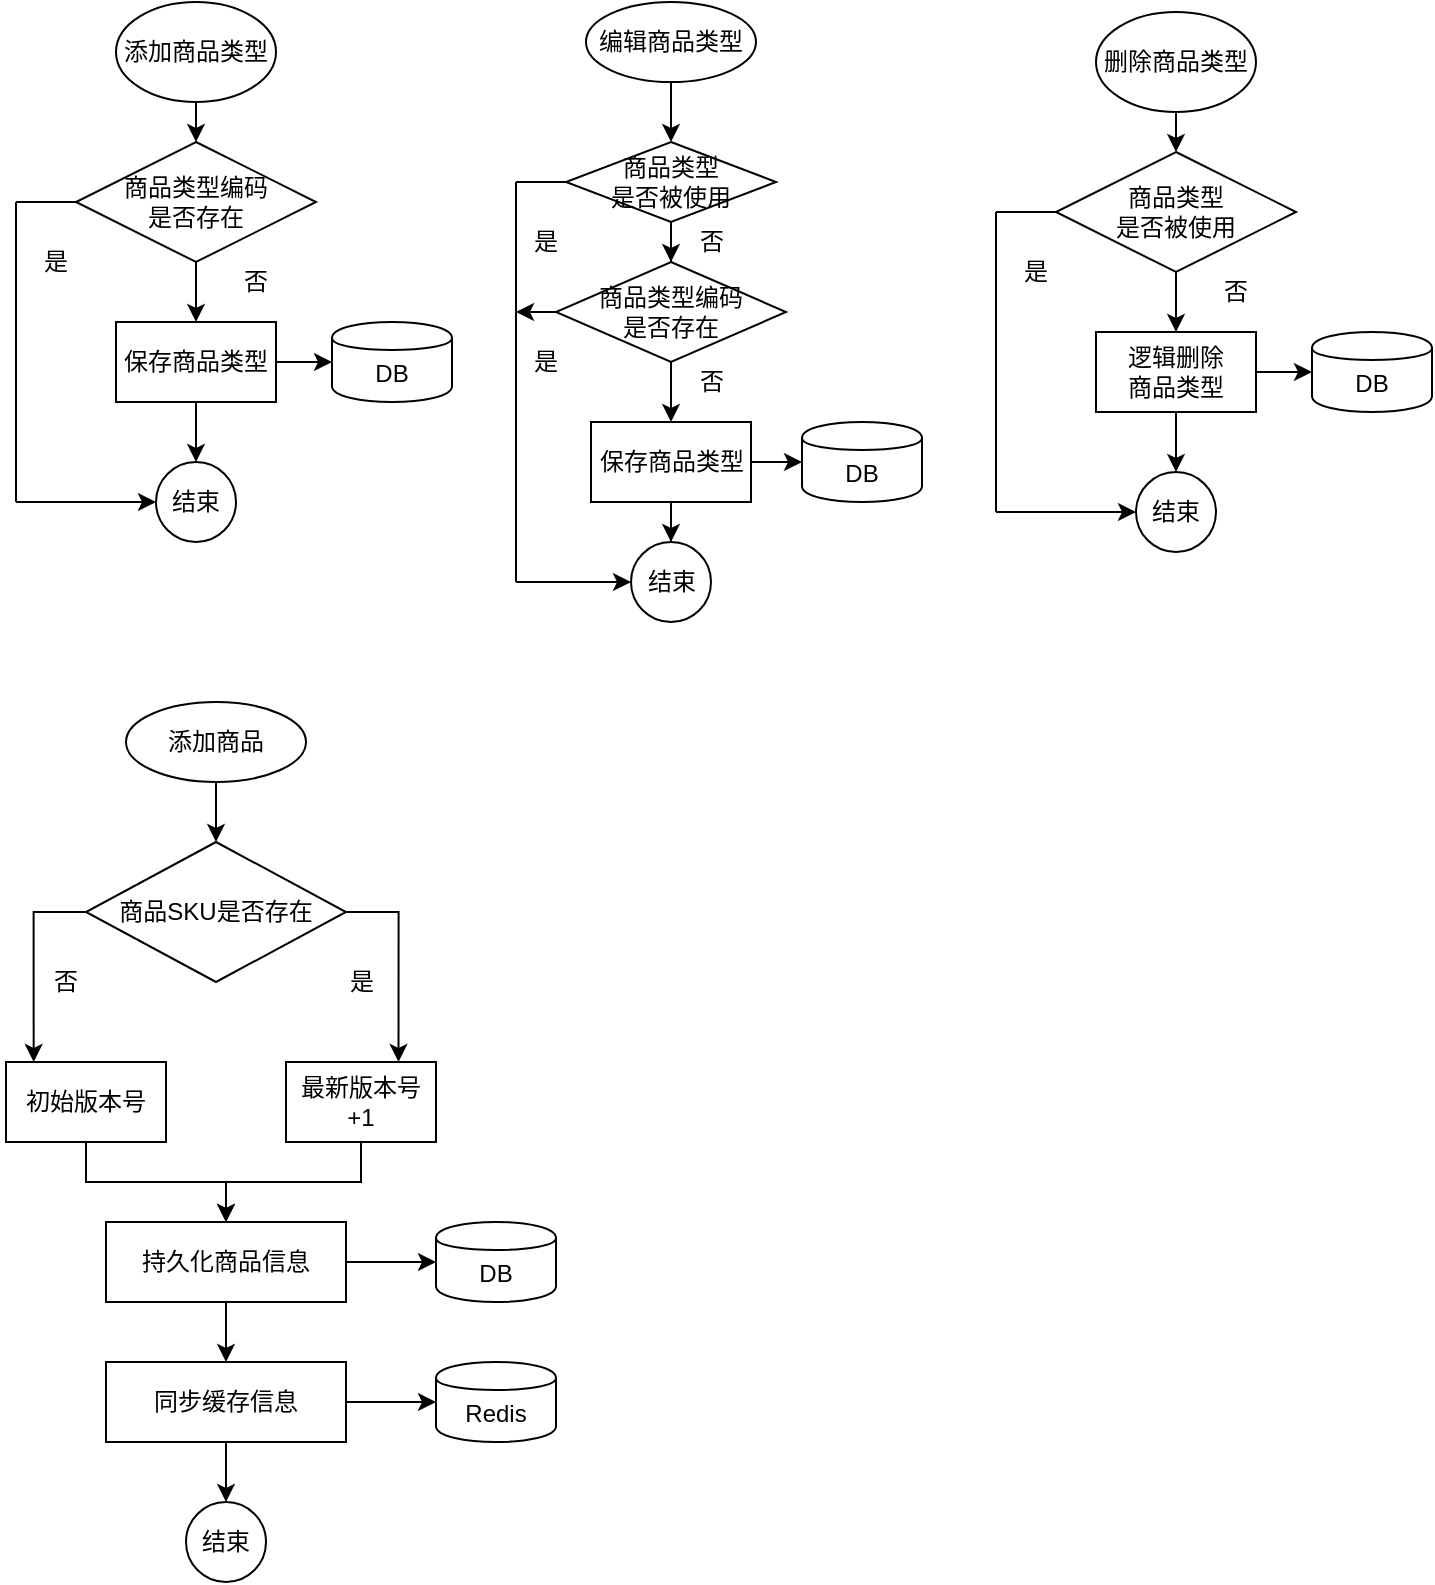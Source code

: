 <mxfile version="12.4.3" type="github" pages="1">
  <diagram id="3cYB_InZ-CpuRBHMG3al" name="Page-1">
    <mxGraphModel dx="868" dy="487" grid="1" gridSize="10" guides="1" tooltips="1" connect="1" arrows="1" fold="1" page="1" pageScale="1" pageWidth="827" pageHeight="1169" math="0" shadow="0">
      <root>
        <mxCell id="0"/>
        <mxCell id="1" parent="0"/>
        <mxCell id="PQt3_hAn9UpPP6wbzQMd-16" style="edgeStyle=orthogonalEdgeStyle;rounded=0;orthogonalLoop=1;jettySize=auto;html=1;entryX=0.5;entryY=0;entryDx=0;entryDy=0;" edge="1" parent="1" source="PQt3_hAn9UpPP6wbzQMd-3" target="PQt3_hAn9UpPP6wbzQMd-7">
          <mxGeometry relative="1" as="geometry"/>
        </mxCell>
        <mxCell id="PQt3_hAn9UpPP6wbzQMd-3" value="初始版本号" style="rounded=0;whiteSpace=wrap;html=1;" vertex="1" parent="1">
          <mxGeometry x="15" y="560" width="80" height="40" as="geometry"/>
        </mxCell>
        <mxCell id="PQt3_hAn9UpPP6wbzQMd-11" style="edgeStyle=orthogonalEdgeStyle;rounded=0;orthogonalLoop=1;jettySize=auto;html=1;exitX=0.5;exitY=1;exitDx=0;exitDy=0;entryX=0.5;entryY=0;entryDx=0;entryDy=0;" edge="1" parent="1" target="PQt3_hAn9UpPP6wbzQMd-5">
          <mxGeometry relative="1" as="geometry">
            <mxPoint x="120" y="420" as="sourcePoint"/>
          </mxGeometry>
        </mxCell>
        <mxCell id="PQt3_hAn9UpPP6wbzQMd-4" value="添加商品" style="ellipse;whiteSpace=wrap;html=1;" vertex="1" parent="1">
          <mxGeometry x="75" y="380" width="90" height="40" as="geometry"/>
        </mxCell>
        <mxCell id="PQt3_hAn9UpPP6wbzQMd-14" style="edgeStyle=orthogonalEdgeStyle;rounded=0;orthogonalLoop=1;jettySize=auto;html=1;exitX=0;exitY=0.5;exitDx=0;exitDy=0;entryX=0.173;entryY=0;entryDx=0;entryDy=0;entryPerimeter=0;" edge="1" parent="1" source="PQt3_hAn9UpPP6wbzQMd-5" target="PQt3_hAn9UpPP6wbzQMd-3">
          <mxGeometry relative="1" as="geometry"/>
        </mxCell>
        <mxCell id="PQt3_hAn9UpPP6wbzQMd-15" style="edgeStyle=orthogonalEdgeStyle;rounded=0;orthogonalLoop=1;jettySize=auto;html=1;exitX=1;exitY=0.5;exitDx=0;exitDy=0;entryX=0.75;entryY=0;entryDx=0;entryDy=0;" edge="1" parent="1" source="PQt3_hAn9UpPP6wbzQMd-5" target="PQt3_hAn9UpPP6wbzQMd-6">
          <mxGeometry relative="1" as="geometry"/>
        </mxCell>
        <mxCell id="PQt3_hAn9UpPP6wbzQMd-5" value="商品SKU是否存在" style="rhombus;whiteSpace=wrap;html=1;" vertex="1" parent="1">
          <mxGeometry x="55" y="450" width="130" height="70" as="geometry"/>
        </mxCell>
        <mxCell id="PQt3_hAn9UpPP6wbzQMd-17" style="edgeStyle=orthogonalEdgeStyle;rounded=0;orthogonalLoop=1;jettySize=auto;html=1;entryX=0.5;entryY=0;entryDx=0;entryDy=0;" edge="1" parent="1" source="PQt3_hAn9UpPP6wbzQMd-6" target="PQt3_hAn9UpPP6wbzQMd-7">
          <mxGeometry relative="1" as="geometry"/>
        </mxCell>
        <mxCell id="PQt3_hAn9UpPP6wbzQMd-6" value="最新版本号+1" style="rounded=0;whiteSpace=wrap;html=1;" vertex="1" parent="1">
          <mxGeometry x="155" y="560" width="75" height="40" as="geometry"/>
        </mxCell>
        <mxCell id="PQt3_hAn9UpPP6wbzQMd-20" style="edgeStyle=orthogonalEdgeStyle;rounded=0;orthogonalLoop=1;jettySize=auto;html=1;entryX=0;entryY=0.5;entryDx=0;entryDy=0;" edge="1" parent="1" source="PQt3_hAn9UpPP6wbzQMd-7" target="PQt3_hAn9UpPP6wbzQMd-18">
          <mxGeometry relative="1" as="geometry"/>
        </mxCell>
        <mxCell id="PQt3_hAn9UpPP6wbzQMd-22" style="edgeStyle=orthogonalEdgeStyle;rounded=0;orthogonalLoop=1;jettySize=auto;html=1;entryX=0.5;entryY=0;entryDx=0;entryDy=0;" edge="1" parent="1" source="PQt3_hAn9UpPP6wbzQMd-7" target="PQt3_hAn9UpPP6wbzQMd-8">
          <mxGeometry relative="1" as="geometry"/>
        </mxCell>
        <mxCell id="PQt3_hAn9UpPP6wbzQMd-7" value="持久化商品信息" style="rounded=0;whiteSpace=wrap;html=1;" vertex="1" parent="1">
          <mxGeometry x="65" y="640" width="120" height="40" as="geometry"/>
        </mxCell>
        <mxCell id="PQt3_hAn9UpPP6wbzQMd-21" style="edgeStyle=orthogonalEdgeStyle;rounded=0;orthogonalLoop=1;jettySize=auto;html=1;entryX=0;entryY=0.5;entryDx=0;entryDy=0;" edge="1" parent="1" source="PQt3_hAn9UpPP6wbzQMd-8" target="PQt3_hAn9UpPP6wbzQMd-19">
          <mxGeometry relative="1" as="geometry"/>
        </mxCell>
        <mxCell id="PQt3_hAn9UpPP6wbzQMd-23" style="edgeStyle=orthogonalEdgeStyle;rounded=0;orthogonalLoop=1;jettySize=auto;html=1;entryX=0.5;entryY=0;entryDx=0;entryDy=0;" edge="1" parent="1" source="PQt3_hAn9UpPP6wbzQMd-8" target="PQt3_hAn9UpPP6wbzQMd-9">
          <mxGeometry relative="1" as="geometry"/>
        </mxCell>
        <mxCell id="PQt3_hAn9UpPP6wbzQMd-8" value="同步缓存信息" style="rounded=0;whiteSpace=wrap;html=1;" vertex="1" parent="1">
          <mxGeometry x="65" y="710" width="120" height="40" as="geometry"/>
        </mxCell>
        <mxCell id="PQt3_hAn9UpPP6wbzQMd-9" value="结束" style="ellipse;whiteSpace=wrap;html=1;aspect=fixed;" vertex="1" parent="1">
          <mxGeometry x="105" y="780" width="40" height="40" as="geometry"/>
        </mxCell>
        <mxCell id="PQt3_hAn9UpPP6wbzQMd-18" value="DB" style="shape=cylinder;whiteSpace=wrap;html=1;boundedLbl=1;backgroundOutline=1;" vertex="1" parent="1">
          <mxGeometry x="230" y="640" width="60" height="40" as="geometry"/>
        </mxCell>
        <mxCell id="PQt3_hAn9UpPP6wbzQMd-19" value="Redis" style="shape=cylinder;whiteSpace=wrap;html=1;boundedLbl=1;backgroundOutline=1;" vertex="1" parent="1">
          <mxGeometry x="230" y="710" width="60" height="40" as="geometry"/>
        </mxCell>
        <mxCell id="PQt3_hAn9UpPP6wbzQMd-38" style="edgeStyle=orthogonalEdgeStyle;rounded=0;orthogonalLoop=1;jettySize=auto;html=1;exitX=0.5;exitY=1;exitDx=0;exitDy=0;entryX=0.5;entryY=0;entryDx=0;entryDy=0;" edge="1" parent="1" source="PQt3_hAn9UpPP6wbzQMd-24" target="PQt3_hAn9UpPP6wbzQMd-25">
          <mxGeometry relative="1" as="geometry"/>
        </mxCell>
        <mxCell id="PQt3_hAn9UpPP6wbzQMd-24" value="添加商品类型" style="ellipse;whiteSpace=wrap;html=1;" vertex="1" parent="1">
          <mxGeometry x="70" y="30" width="80" height="50" as="geometry"/>
        </mxCell>
        <mxCell id="PQt3_hAn9UpPP6wbzQMd-39" style="edgeStyle=orthogonalEdgeStyle;rounded=0;orthogonalLoop=1;jettySize=auto;html=1;entryX=0.5;entryY=0;entryDx=0;entryDy=0;" edge="1" parent="1" source="PQt3_hAn9UpPP6wbzQMd-25" target="PQt3_hAn9UpPP6wbzQMd-28">
          <mxGeometry relative="1" as="geometry"/>
        </mxCell>
        <mxCell id="PQt3_hAn9UpPP6wbzQMd-25" value="商品类型编码&lt;br&gt;是否存在" style="rhombus;whiteSpace=wrap;html=1;" vertex="1" parent="1">
          <mxGeometry x="50" y="100" width="120" height="60" as="geometry"/>
        </mxCell>
        <mxCell id="PQt3_hAn9UpPP6wbzQMd-26" value="否" style="text;html=1;strokeColor=none;fillColor=none;align=center;verticalAlign=middle;whiteSpace=wrap;rounded=0;" vertex="1" parent="1">
          <mxGeometry x="25" y="510" width="40" height="20" as="geometry"/>
        </mxCell>
        <mxCell id="PQt3_hAn9UpPP6wbzQMd-27" value="是" style="text;html=1;strokeColor=none;fillColor=none;align=center;verticalAlign=middle;whiteSpace=wrap;rounded=0;" vertex="1" parent="1">
          <mxGeometry x="173" y="510" width="40" height="20" as="geometry"/>
        </mxCell>
        <mxCell id="PQt3_hAn9UpPP6wbzQMd-40" style="edgeStyle=orthogonalEdgeStyle;rounded=0;orthogonalLoop=1;jettySize=auto;html=1;entryX=0.5;entryY=0;entryDx=0;entryDy=0;" edge="1" parent="1" source="PQt3_hAn9UpPP6wbzQMd-28" target="PQt3_hAn9UpPP6wbzQMd-30">
          <mxGeometry relative="1" as="geometry"/>
        </mxCell>
        <mxCell id="PQt3_hAn9UpPP6wbzQMd-50" style="edgeStyle=orthogonalEdgeStyle;rounded=0;orthogonalLoop=1;jettySize=auto;html=1;entryX=0;entryY=0.5;entryDx=0;entryDy=0;" edge="1" parent="1" source="PQt3_hAn9UpPP6wbzQMd-28" target="PQt3_hAn9UpPP6wbzQMd-29">
          <mxGeometry relative="1" as="geometry"/>
        </mxCell>
        <mxCell id="PQt3_hAn9UpPP6wbzQMd-28" value="保存商品类型" style="rounded=0;whiteSpace=wrap;html=1;" vertex="1" parent="1">
          <mxGeometry x="70" y="190" width="80" height="40" as="geometry"/>
        </mxCell>
        <mxCell id="PQt3_hAn9UpPP6wbzQMd-29" value="DB" style="shape=cylinder;whiteSpace=wrap;html=1;boundedLbl=1;backgroundOutline=1;" vertex="1" parent="1">
          <mxGeometry x="178" y="190" width="60" height="40" as="geometry"/>
        </mxCell>
        <mxCell id="PQt3_hAn9UpPP6wbzQMd-30" value="结束" style="ellipse;whiteSpace=wrap;html=1;aspect=fixed;" vertex="1" parent="1">
          <mxGeometry x="90" y="260" width="40" height="40" as="geometry"/>
        </mxCell>
        <mxCell id="PQt3_hAn9UpPP6wbzQMd-58" style="edgeStyle=orthogonalEdgeStyle;rounded=0;orthogonalLoop=1;jettySize=auto;html=1;entryX=0.5;entryY=0;entryDx=0;entryDy=0;" edge="1" parent="1" source="PQt3_hAn9UpPP6wbzQMd-31" target="PQt3_hAn9UpPP6wbzQMd-32">
          <mxGeometry relative="1" as="geometry"/>
        </mxCell>
        <mxCell id="PQt3_hAn9UpPP6wbzQMd-31" value="编辑商品类型" style="ellipse;whiteSpace=wrap;html=1;" vertex="1" parent="1">
          <mxGeometry x="305" y="30" width="85" height="40" as="geometry"/>
        </mxCell>
        <mxCell id="PQt3_hAn9UpPP6wbzQMd-59" style="edgeStyle=orthogonalEdgeStyle;rounded=0;orthogonalLoop=1;jettySize=auto;html=1;" edge="1" parent="1" source="PQt3_hAn9UpPP6wbzQMd-32" target="PQt3_hAn9UpPP6wbzQMd-51">
          <mxGeometry relative="1" as="geometry"/>
        </mxCell>
        <mxCell id="PQt3_hAn9UpPP6wbzQMd-32" value="商品类型&lt;br&gt;是否被使用" style="rhombus;whiteSpace=wrap;html=1;" vertex="1" parent="1">
          <mxGeometry x="295" y="100" width="105" height="40" as="geometry"/>
        </mxCell>
        <mxCell id="PQt3_hAn9UpPP6wbzQMd-42" value="" style="endArrow=none;html=1;" edge="1" parent="1">
          <mxGeometry width="50" height="50" relative="1" as="geometry">
            <mxPoint x="20" y="130" as="sourcePoint"/>
            <mxPoint x="50" y="130" as="targetPoint"/>
          </mxGeometry>
        </mxCell>
        <mxCell id="PQt3_hAn9UpPP6wbzQMd-43" value="" style="endArrow=none;html=1;" edge="1" parent="1">
          <mxGeometry width="50" height="50" relative="1" as="geometry">
            <mxPoint x="20" y="280" as="sourcePoint"/>
            <mxPoint x="20" y="130" as="targetPoint"/>
          </mxGeometry>
        </mxCell>
        <mxCell id="PQt3_hAn9UpPP6wbzQMd-45" value="" style="endArrow=classic;html=1;entryX=0;entryY=0.5;entryDx=0;entryDy=0;" edge="1" parent="1" target="PQt3_hAn9UpPP6wbzQMd-30">
          <mxGeometry width="50" height="50" relative="1" as="geometry">
            <mxPoint x="20" y="280" as="sourcePoint"/>
            <mxPoint x="90" y="290" as="targetPoint"/>
          </mxGeometry>
        </mxCell>
        <mxCell id="PQt3_hAn9UpPP6wbzQMd-48" value="是" style="text;html=1;strokeColor=none;fillColor=none;align=center;verticalAlign=middle;whiteSpace=wrap;rounded=0;" vertex="1" parent="1">
          <mxGeometry x="20" y="150" width="40" height="20" as="geometry"/>
        </mxCell>
        <mxCell id="PQt3_hAn9UpPP6wbzQMd-49" value="否" style="text;html=1;strokeColor=none;fillColor=none;align=center;verticalAlign=middle;whiteSpace=wrap;rounded=0;" vertex="1" parent="1">
          <mxGeometry x="120" y="160" width="40" height="20" as="geometry"/>
        </mxCell>
        <mxCell id="PQt3_hAn9UpPP6wbzQMd-63" style="edgeStyle=orthogonalEdgeStyle;rounded=0;orthogonalLoop=1;jettySize=auto;html=1;entryX=0.5;entryY=0;entryDx=0;entryDy=0;" edge="1" parent="1" source="PQt3_hAn9UpPP6wbzQMd-51" target="PQt3_hAn9UpPP6wbzQMd-54">
          <mxGeometry relative="1" as="geometry"/>
        </mxCell>
        <mxCell id="PQt3_hAn9UpPP6wbzQMd-51" value="商品类型编码&lt;br&gt;是否存在" style="rhombus;whiteSpace=wrap;html=1;" vertex="1" parent="1">
          <mxGeometry x="290" y="160" width="115" height="50" as="geometry"/>
        </mxCell>
        <mxCell id="PQt3_hAn9UpPP6wbzQMd-64" style="edgeStyle=orthogonalEdgeStyle;rounded=0;orthogonalLoop=1;jettySize=auto;html=1;entryX=0;entryY=0.5;entryDx=0;entryDy=0;" edge="1" parent="1" source="PQt3_hAn9UpPP6wbzQMd-54" target="PQt3_hAn9UpPP6wbzQMd-55">
          <mxGeometry relative="1" as="geometry"/>
        </mxCell>
        <mxCell id="PQt3_hAn9UpPP6wbzQMd-65" style="edgeStyle=orthogonalEdgeStyle;rounded=0;orthogonalLoop=1;jettySize=auto;html=1;entryX=0.5;entryY=0;entryDx=0;entryDy=0;" edge="1" parent="1" source="PQt3_hAn9UpPP6wbzQMd-54" target="PQt3_hAn9UpPP6wbzQMd-56">
          <mxGeometry relative="1" as="geometry"/>
        </mxCell>
        <mxCell id="PQt3_hAn9UpPP6wbzQMd-54" value="保存商品类型" style="rounded=0;whiteSpace=wrap;html=1;" vertex="1" parent="1">
          <mxGeometry x="307.5" y="240" width="80" height="40" as="geometry"/>
        </mxCell>
        <mxCell id="PQt3_hAn9UpPP6wbzQMd-55" value="DB" style="shape=cylinder;whiteSpace=wrap;html=1;boundedLbl=1;backgroundOutline=1;" vertex="1" parent="1">
          <mxGeometry x="413" y="240" width="60" height="40" as="geometry"/>
        </mxCell>
        <mxCell id="PQt3_hAn9UpPP6wbzQMd-56" value="结束" style="ellipse;whiteSpace=wrap;html=1;aspect=fixed;" vertex="1" parent="1">
          <mxGeometry x="327.5" y="300" width="40" height="40" as="geometry"/>
        </mxCell>
        <mxCell id="PQt3_hAn9UpPP6wbzQMd-68" value="" style="endArrow=none;html=1;entryX=0;entryY=0.5;entryDx=0;entryDy=0;" edge="1" parent="1" target="PQt3_hAn9UpPP6wbzQMd-32">
          <mxGeometry width="50" height="50" relative="1" as="geometry">
            <mxPoint x="270" y="120" as="sourcePoint"/>
            <mxPoint x="300" y="110" as="targetPoint"/>
          </mxGeometry>
        </mxCell>
        <mxCell id="PQt3_hAn9UpPP6wbzQMd-69" value="" style="endArrow=none;html=1;" edge="1" parent="1">
          <mxGeometry width="50" height="50" relative="1" as="geometry">
            <mxPoint x="270" y="320" as="sourcePoint"/>
            <mxPoint x="270" y="120" as="targetPoint"/>
          </mxGeometry>
        </mxCell>
        <mxCell id="PQt3_hAn9UpPP6wbzQMd-70" value="" style="endArrow=classic;html=1;entryX=0;entryY=0.5;entryDx=0;entryDy=0;" edge="1" parent="1" target="PQt3_hAn9UpPP6wbzQMd-56">
          <mxGeometry width="50" height="50" relative="1" as="geometry">
            <mxPoint x="270" y="320" as="sourcePoint"/>
            <mxPoint x="300" y="350" as="targetPoint"/>
          </mxGeometry>
        </mxCell>
        <mxCell id="PQt3_hAn9UpPP6wbzQMd-71" value="是" style="text;html=1;strokeColor=none;fillColor=none;align=center;verticalAlign=middle;whiteSpace=wrap;rounded=0;" vertex="1" parent="1">
          <mxGeometry x="265" y="140" width="40" height="20" as="geometry"/>
        </mxCell>
        <mxCell id="PQt3_hAn9UpPP6wbzQMd-72" value="" style="endArrow=classic;html=1;exitX=0;exitY=0.5;exitDx=0;exitDy=0;" edge="1" parent="1" source="PQt3_hAn9UpPP6wbzQMd-51">
          <mxGeometry width="50" height="50" relative="1" as="geometry">
            <mxPoint x="210" y="340" as="sourcePoint"/>
            <mxPoint x="270" y="185" as="targetPoint"/>
          </mxGeometry>
        </mxCell>
        <mxCell id="PQt3_hAn9UpPP6wbzQMd-73" value="是" style="text;html=1;strokeColor=none;fillColor=none;align=center;verticalAlign=middle;whiteSpace=wrap;rounded=0;" vertex="1" parent="1">
          <mxGeometry x="265" y="200" width="40" height="20" as="geometry"/>
        </mxCell>
        <mxCell id="PQt3_hAn9UpPP6wbzQMd-74" value="否" style="text;html=1;strokeColor=none;fillColor=none;align=center;verticalAlign=middle;whiteSpace=wrap;rounded=0;" vertex="1" parent="1">
          <mxGeometry x="347.5" y="140" width="40" height="20" as="geometry"/>
        </mxCell>
        <mxCell id="PQt3_hAn9UpPP6wbzQMd-75" value="否" style="text;html=1;strokeColor=none;fillColor=none;align=center;verticalAlign=middle;whiteSpace=wrap;rounded=0;" vertex="1" parent="1">
          <mxGeometry x="347.5" y="210" width="40" height="20" as="geometry"/>
        </mxCell>
        <mxCell id="PQt3_hAn9UpPP6wbzQMd-76" style="edgeStyle=orthogonalEdgeStyle;rounded=0;orthogonalLoop=1;jettySize=auto;html=1;exitX=0.5;exitY=1;exitDx=0;exitDy=0;entryX=0.5;entryY=0;entryDx=0;entryDy=0;" edge="1" parent="1" source="PQt3_hAn9UpPP6wbzQMd-77" target="PQt3_hAn9UpPP6wbzQMd-79">
          <mxGeometry relative="1" as="geometry"/>
        </mxCell>
        <mxCell id="PQt3_hAn9UpPP6wbzQMd-77" value="删除商品类型" style="ellipse;whiteSpace=wrap;html=1;" vertex="1" parent="1">
          <mxGeometry x="560" y="35" width="80" height="50" as="geometry"/>
        </mxCell>
        <mxCell id="PQt3_hAn9UpPP6wbzQMd-78" style="edgeStyle=orthogonalEdgeStyle;rounded=0;orthogonalLoop=1;jettySize=auto;html=1;entryX=0.5;entryY=0;entryDx=0;entryDy=0;" edge="1" parent="1" source="PQt3_hAn9UpPP6wbzQMd-79" target="PQt3_hAn9UpPP6wbzQMd-82">
          <mxGeometry relative="1" as="geometry"/>
        </mxCell>
        <mxCell id="PQt3_hAn9UpPP6wbzQMd-79" value="商品类型&lt;br&gt;是否被使用" style="rhombus;whiteSpace=wrap;html=1;" vertex="1" parent="1">
          <mxGeometry x="540" y="105" width="120" height="60" as="geometry"/>
        </mxCell>
        <mxCell id="PQt3_hAn9UpPP6wbzQMd-80" style="edgeStyle=orthogonalEdgeStyle;rounded=0;orthogonalLoop=1;jettySize=auto;html=1;entryX=0.5;entryY=0;entryDx=0;entryDy=0;" edge="1" parent="1" source="PQt3_hAn9UpPP6wbzQMd-82" target="PQt3_hAn9UpPP6wbzQMd-84">
          <mxGeometry relative="1" as="geometry"/>
        </mxCell>
        <mxCell id="PQt3_hAn9UpPP6wbzQMd-81" style="edgeStyle=orthogonalEdgeStyle;rounded=0;orthogonalLoop=1;jettySize=auto;html=1;entryX=0;entryY=0.5;entryDx=0;entryDy=0;" edge="1" parent="1" source="PQt3_hAn9UpPP6wbzQMd-82" target="PQt3_hAn9UpPP6wbzQMd-83">
          <mxGeometry relative="1" as="geometry"/>
        </mxCell>
        <mxCell id="PQt3_hAn9UpPP6wbzQMd-82" value="逻辑删除&lt;br&gt;商品类型" style="rounded=0;whiteSpace=wrap;html=1;" vertex="1" parent="1">
          <mxGeometry x="560" y="195" width="80" height="40" as="geometry"/>
        </mxCell>
        <mxCell id="PQt3_hAn9UpPP6wbzQMd-83" value="DB" style="shape=cylinder;whiteSpace=wrap;html=1;boundedLbl=1;backgroundOutline=1;" vertex="1" parent="1">
          <mxGeometry x="668" y="195" width="60" height="40" as="geometry"/>
        </mxCell>
        <mxCell id="PQt3_hAn9UpPP6wbzQMd-84" value="结束" style="ellipse;whiteSpace=wrap;html=1;aspect=fixed;" vertex="1" parent="1">
          <mxGeometry x="580" y="265" width="40" height="40" as="geometry"/>
        </mxCell>
        <mxCell id="PQt3_hAn9UpPP6wbzQMd-85" value="" style="endArrow=none;html=1;" edge="1" parent="1">
          <mxGeometry width="50" height="50" relative="1" as="geometry">
            <mxPoint x="510" y="135" as="sourcePoint"/>
            <mxPoint x="540" y="135" as="targetPoint"/>
          </mxGeometry>
        </mxCell>
        <mxCell id="PQt3_hAn9UpPP6wbzQMd-86" value="" style="endArrow=none;html=1;" edge="1" parent="1">
          <mxGeometry width="50" height="50" relative="1" as="geometry">
            <mxPoint x="510" y="285" as="sourcePoint"/>
            <mxPoint x="510" y="135" as="targetPoint"/>
          </mxGeometry>
        </mxCell>
        <mxCell id="PQt3_hAn9UpPP6wbzQMd-87" value="" style="endArrow=classic;html=1;entryX=0;entryY=0.5;entryDx=0;entryDy=0;" edge="1" parent="1" target="PQt3_hAn9UpPP6wbzQMd-84">
          <mxGeometry width="50" height="50" relative="1" as="geometry">
            <mxPoint x="510" y="285" as="sourcePoint"/>
            <mxPoint x="580" y="295" as="targetPoint"/>
          </mxGeometry>
        </mxCell>
        <mxCell id="PQt3_hAn9UpPP6wbzQMd-88" value="是" style="text;html=1;strokeColor=none;fillColor=none;align=center;verticalAlign=middle;whiteSpace=wrap;rounded=0;" vertex="1" parent="1">
          <mxGeometry x="510" y="155" width="40" height="20" as="geometry"/>
        </mxCell>
        <mxCell id="PQt3_hAn9UpPP6wbzQMd-89" value="否" style="text;html=1;strokeColor=none;fillColor=none;align=center;verticalAlign=middle;whiteSpace=wrap;rounded=0;" vertex="1" parent="1">
          <mxGeometry x="610" y="165" width="40" height="20" as="geometry"/>
        </mxCell>
      </root>
    </mxGraphModel>
  </diagram>
</mxfile>
